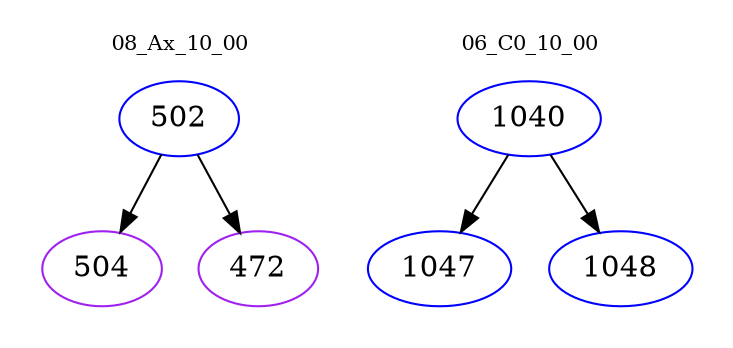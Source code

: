 digraph{
subgraph cluster_0 {
color = white
label = "08_Ax_10_00";
fontsize=10;
T0_502 [label="502", color="blue"]
T0_502 -> T0_504 [color="black"]
T0_504 [label="504", color="purple"]
T0_502 -> T0_472 [color="black"]
T0_472 [label="472", color="purple"]
}
subgraph cluster_1 {
color = white
label = "06_C0_10_00";
fontsize=10;
T1_1040 [label="1040", color="blue"]
T1_1040 -> T1_1047 [color="black"]
T1_1047 [label="1047", color="blue"]
T1_1040 -> T1_1048 [color="black"]
T1_1048 [label="1048", color="blue"]
}
}
